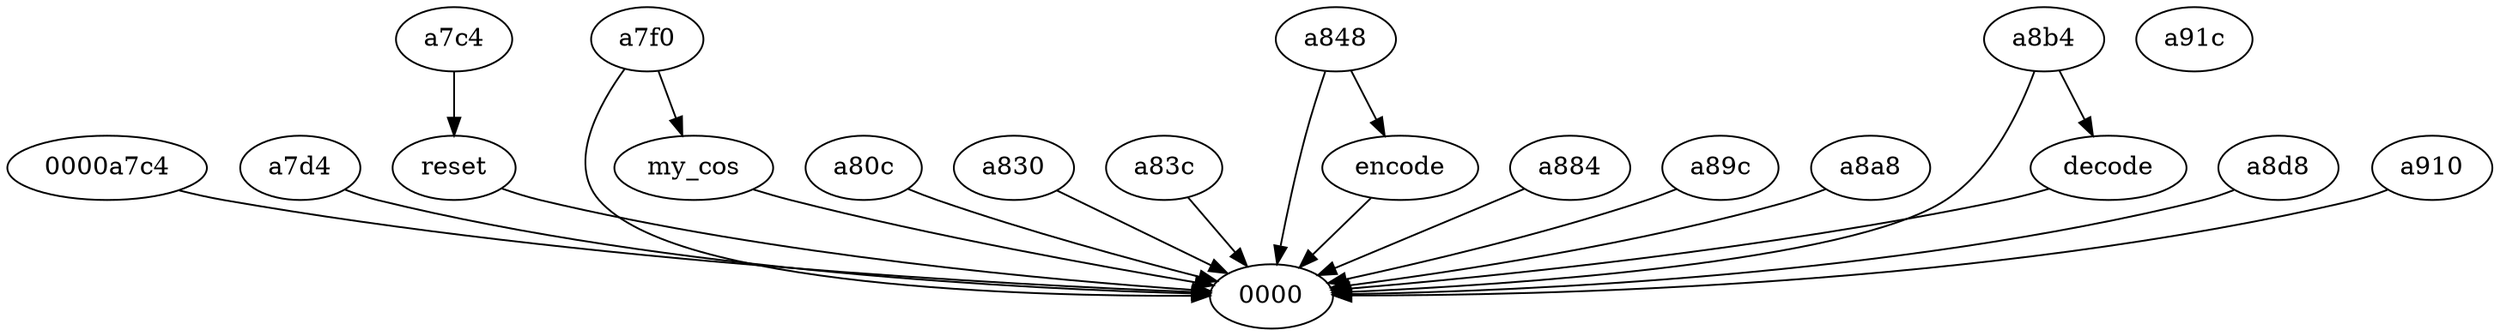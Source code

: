 digraph G {	"0000a7c4" -> 0000a7d4
	0000a7c4 -> reset
	reset -> 0000a7d4
	0000a7d4 -> 0000a7f0
	0000a7f0 -> 0000a80c
	0000a7f0 -> my_cos
	my_cos -> 0000a80c
	0000a80c -> 0000a830
	0000a830 -> 0000a83c
	0000a83c -> 0000a848
	0000a848 -> 0000a884
	0000a848 -> encode
	encode -> 0000a884
	0000a884 -> 0000a89c
	0000a89c -> 0000a8a8
	0000a8a8 -> 0000a8b4
	0000a8b4 -> 0000a8d8
	0000a8b4 -> decode
	decode -> 0000a8d8
	0000a8d8 -> 0000a910
	0000a910 -> 0000a91c
}